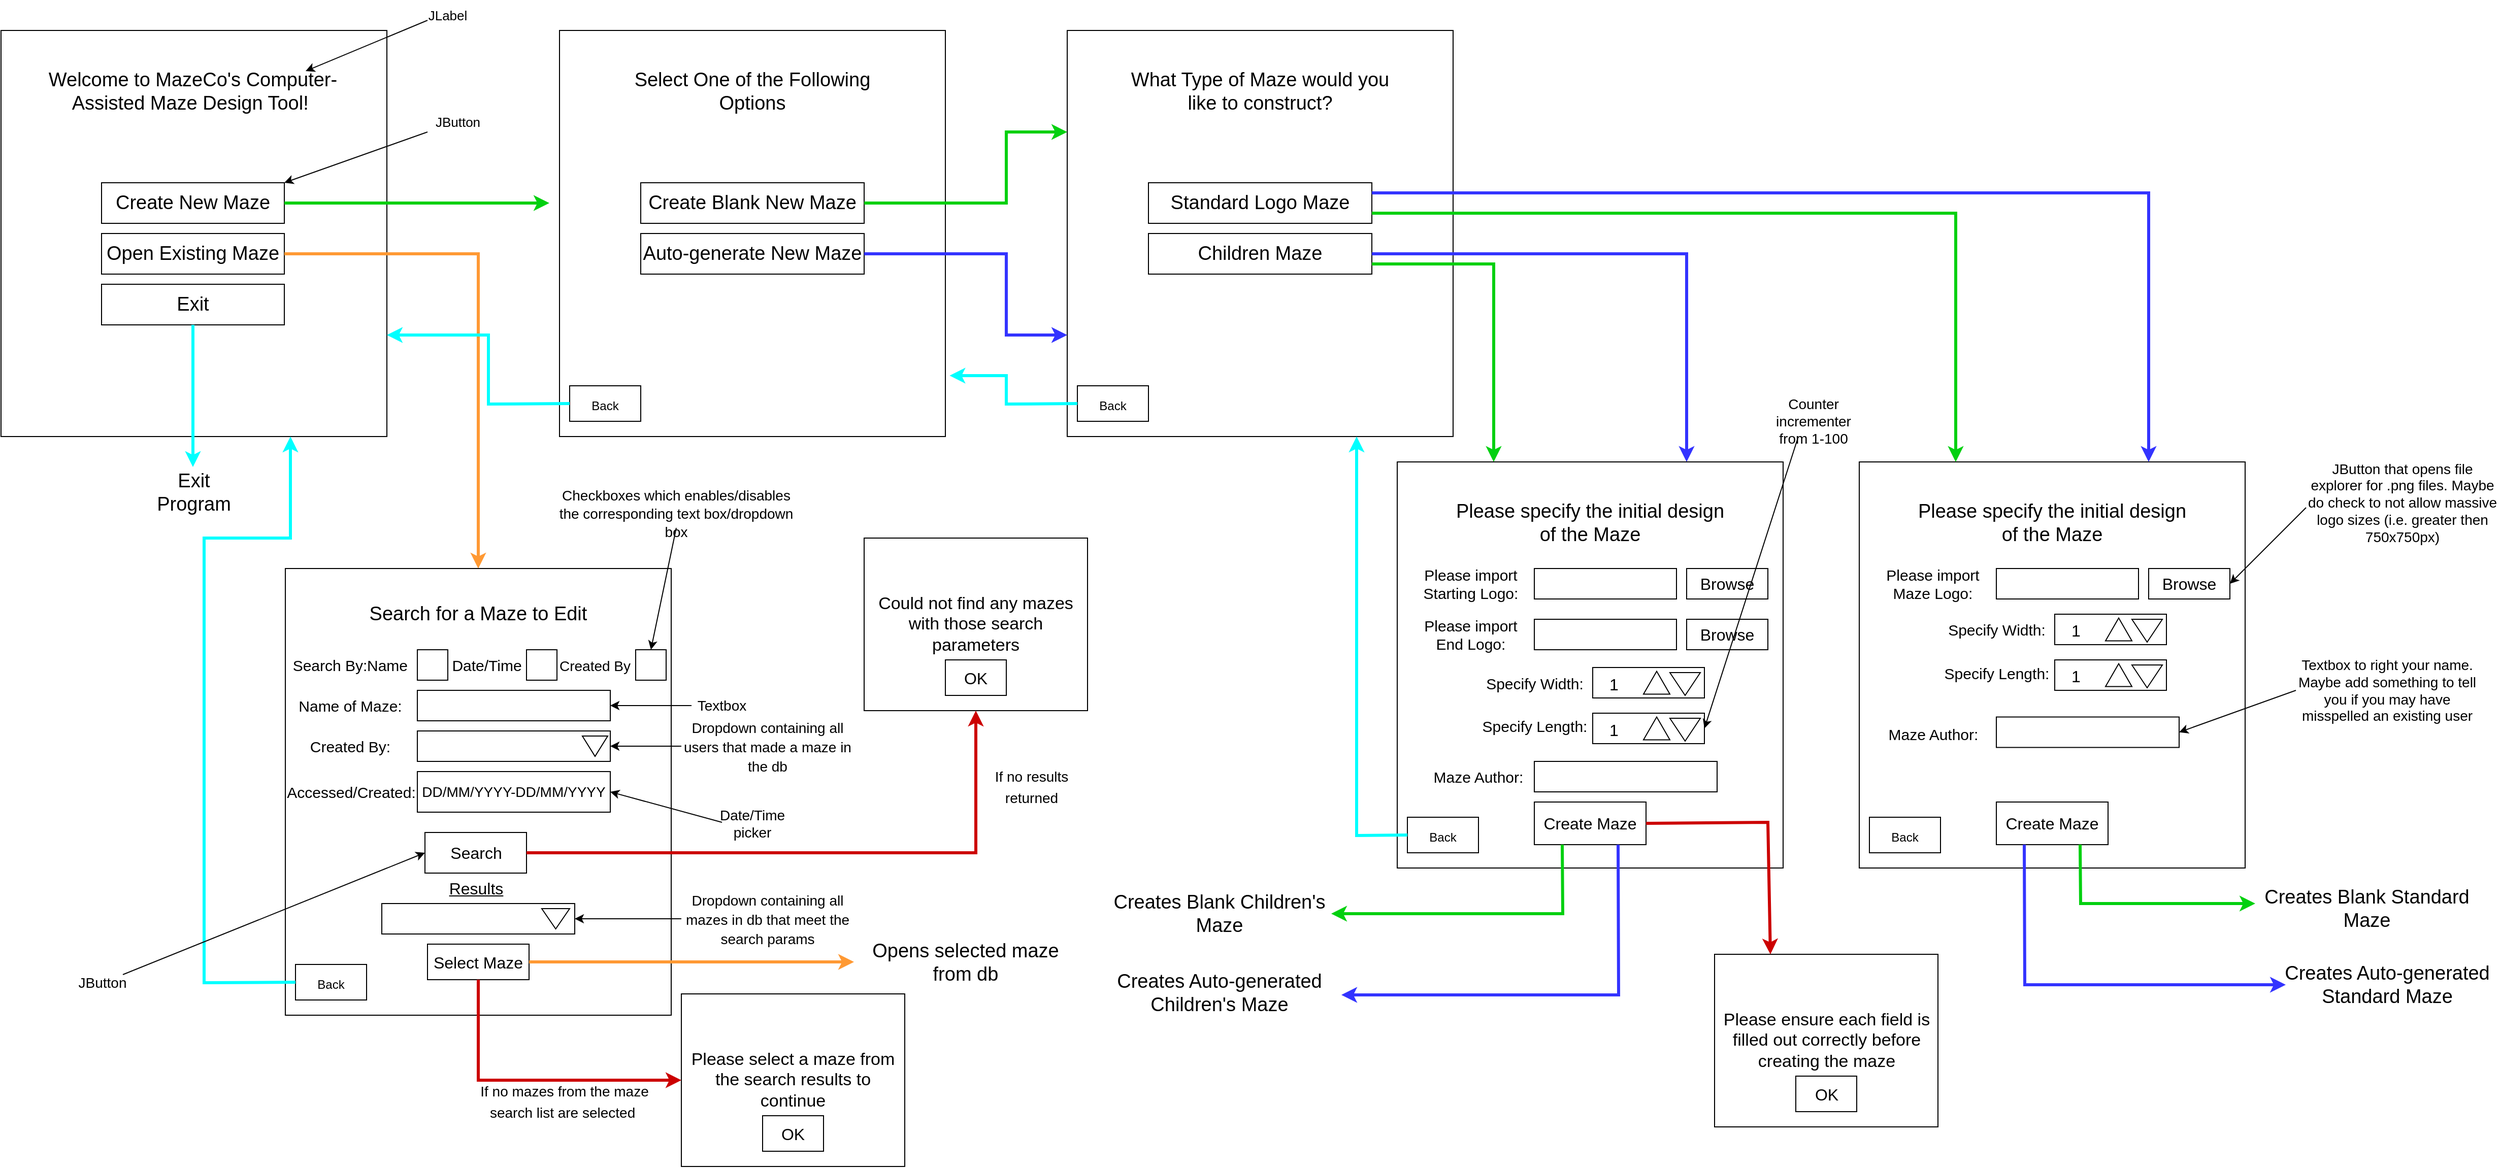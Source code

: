 <mxfile version="17.4.3" type="device"><diagram id="n0mQHR2B902_5wZsEo2F" name="Page-1"><mxGraphModel dx="2171" dy="1215" grid="1" gridSize="10" guides="1" tooltips="1" connect="1" arrows="1" fold="1" page="1" pageScale="1" pageWidth="827" pageHeight="1169" math="0" shadow="0"><root><mxCell id="0"/><mxCell id="1" parent="0"/><mxCell id="qZS3hxQgysK7eLCyORLK-1" value="" style="rounded=0;whiteSpace=wrap;html=1;" parent="1" vertex="1"><mxGeometry x="70" y="50" width="380" height="400" as="geometry"/></mxCell><mxCell id="qZS3hxQgysK7eLCyORLK-2" value="&lt;font style=&quot;font-size: 19px&quot;&gt;Welcome to MazeCo's Computer-Assisted Maze Design Tool!&amp;nbsp;&lt;/font&gt;" style="text;html=1;strokeColor=none;fillColor=none;align=center;verticalAlign=middle;whiteSpace=wrap;rounded=0;" parent="1" vertex="1"><mxGeometry x="104" y="70" width="310" height="80" as="geometry"/></mxCell><mxCell id="qZS3hxQgysK7eLCyORLK-3" value="Create New Maze" style="rounded=0;whiteSpace=wrap;html=1;fontSize=19;" parent="1" vertex="1"><mxGeometry x="169" y="200" width="180" height="40" as="geometry"/></mxCell><mxCell id="qZS3hxQgysK7eLCyORLK-5" value="Open Existing Maze" style="rounded=0;whiteSpace=wrap;html=1;fontSize=19;" parent="1" vertex="1"><mxGeometry x="169" y="250" width="180" height="40" as="geometry"/></mxCell><mxCell id="qZS3hxQgysK7eLCyORLK-6" value="Exit" style="rounded=0;whiteSpace=wrap;html=1;fontSize=19;" parent="1" vertex="1"><mxGeometry x="169" y="300" width="180" height="40" as="geometry"/></mxCell><mxCell id="qZS3hxQgysK7eLCyORLK-7" value="" style="rounded=0;whiteSpace=wrap;html=1;" parent="1" vertex="1"><mxGeometry x="620" y="50" width="380" height="400" as="geometry"/></mxCell><mxCell id="qZS3hxQgysK7eLCyORLK-8" value="" style="endArrow=classic;html=1;rounded=0;fontSize=14;exitX=1;exitY=0.5;exitDx=0;exitDy=0;strokeWidth=3;strokeColor=#02D010;" parent="1" source="qZS3hxQgysK7eLCyORLK-3" edge="1"><mxGeometry width="50" height="50" relative="1" as="geometry"><mxPoint x="530" y="260" as="sourcePoint"/><mxPoint x="610" y="220" as="targetPoint"/></mxGeometry></mxCell><mxCell id="qZS3hxQgysK7eLCyORLK-9" value="&lt;font style=&quot;font-size: 19px&quot;&gt;Select One of the Following Options&lt;/font&gt;" style="text;html=1;strokeColor=none;fillColor=none;align=center;verticalAlign=middle;whiteSpace=wrap;rounded=0;fontSize=14;" parent="1" vertex="1"><mxGeometry x="675" y="95" width="270" height="30" as="geometry"/></mxCell><mxCell id="qZS3hxQgysK7eLCyORLK-10" value="Auto-generate New Maze" style="rounded=0;whiteSpace=wrap;html=1;fontSize=19;" parent="1" vertex="1"><mxGeometry x="700" y="250" width="220" height="40" as="geometry"/></mxCell><mxCell id="qZS3hxQgysK7eLCyORLK-12" value="Create Blank New Maze" style="rounded=0;whiteSpace=wrap;html=1;fontSize=19;" parent="1" vertex="1"><mxGeometry x="700" y="200" width="220" height="40" as="geometry"/></mxCell><mxCell id="qZS3hxQgysK7eLCyORLK-13" value="" style="endArrow=classic;html=1;rounded=0;fontSize=19;strokeColor=#00FFFF;strokeWidth=3;exitX=0.5;exitY=1;exitDx=0;exitDy=0;" parent="1" source="qZS3hxQgysK7eLCyORLK-6" edge="1"><mxGeometry width="50" height="50" relative="1" as="geometry"><mxPoint x="330" y="520" as="sourcePoint"/><mxPoint x="259" y="480" as="targetPoint"/></mxGeometry></mxCell><mxCell id="qZS3hxQgysK7eLCyORLK-14" value="Exit Program" style="text;html=1;strokeColor=none;fillColor=none;align=center;verticalAlign=middle;whiteSpace=wrap;rounded=0;fontSize=19;" parent="1" vertex="1"><mxGeometry x="230" y="490" width="60" height="30" as="geometry"/></mxCell><mxCell id="qZS3hxQgysK7eLCyORLK-15" value="&lt;font style=&quot;font-size: 12px&quot;&gt;Back&lt;/font&gt;" style="rounded=0;whiteSpace=wrap;html=1;fontSize=19;" parent="1" vertex="1"><mxGeometry x="630" y="400" width="70" height="35" as="geometry"/></mxCell><mxCell id="qZS3hxQgysK7eLCyORLK-16" value="" style="rounded=0;whiteSpace=wrap;html=1;" parent="1" vertex="1"><mxGeometry x="1120" y="50" width="380" height="400" as="geometry"/></mxCell><mxCell id="qZS3hxQgysK7eLCyORLK-17" value="&lt;font style=&quot;font-size: 12px&quot;&gt;Back&lt;/font&gt;" style="rounded=0;whiteSpace=wrap;html=1;fontSize=19;" parent="1" vertex="1"><mxGeometry x="1130" y="400" width="70" height="35" as="geometry"/></mxCell><mxCell id="qZS3hxQgysK7eLCyORLK-18" value="&lt;font style=&quot;font-size: 19px&quot;&gt;What Type of Maze would you like to construct?&lt;/font&gt;" style="text;html=1;strokeColor=none;fillColor=none;align=center;verticalAlign=middle;whiteSpace=wrap;rounded=0;fontSize=14;" parent="1" vertex="1"><mxGeometry x="1175" y="95" width="270" height="30" as="geometry"/></mxCell><mxCell id="qZS3hxQgysK7eLCyORLK-19" value="Standard Logo Maze" style="rounded=0;whiteSpace=wrap;html=1;fontSize=19;" parent="1" vertex="1"><mxGeometry x="1200" y="200" width="220" height="40" as="geometry"/></mxCell><mxCell id="qZS3hxQgysK7eLCyORLK-20" value="Children Maze" style="rounded=0;whiteSpace=wrap;html=1;fontSize=19;" parent="1" vertex="1"><mxGeometry x="1200" y="250" width="220" height="40" as="geometry"/></mxCell><mxCell id="qZS3hxQgysK7eLCyORLK-21" value="" style="endArrow=classic;html=1;rounded=0;fontSize=12;strokeColor=#02D010;strokeWidth=3;exitX=1;exitY=0.5;exitDx=0;exitDy=0;entryX=0;entryY=0.25;entryDx=0;entryDy=0;" parent="1" source="qZS3hxQgysK7eLCyORLK-12" target="qZS3hxQgysK7eLCyORLK-16" edge="1"><mxGeometry width="50" height="50" relative="1" as="geometry"><mxPoint x="1000" y="220" as="sourcePoint"/><mxPoint x="1050" y="170" as="targetPoint"/><Array as="points"><mxPoint x="1060" y="220"/><mxPoint x="1060" y="150"/></Array></mxGeometry></mxCell><mxCell id="qZS3hxQgysK7eLCyORLK-22" value="" style="endArrow=classic;html=1;rounded=0;fontSize=12;strokeColor=#3333FF;strokeWidth=3;exitX=1;exitY=0.5;exitDx=0;exitDy=0;entryX=0;entryY=0.75;entryDx=0;entryDy=0;" parent="1" source="qZS3hxQgysK7eLCyORLK-10" target="qZS3hxQgysK7eLCyORLK-16" edge="1"><mxGeometry width="50" height="50" relative="1" as="geometry"><mxPoint x="890" y="550" as="sourcePoint"/><mxPoint x="1110" y="270" as="targetPoint"/><Array as="points"><mxPoint x="1060" y="270"/><mxPoint x="1060" y="350"/></Array></mxGeometry></mxCell><mxCell id="qZS3hxQgysK7eLCyORLK-23" value="" style="endArrow=classic;html=1;rounded=0;fontSize=12;strokeColor=#FF9933;strokeWidth=3;exitX=1;exitY=0.5;exitDx=0;exitDy=0;entryX=0.5;entryY=0;entryDx=0;entryDy=0;" parent="1" source="qZS3hxQgysK7eLCyORLK-5" target="qZS3hxQgysK7eLCyORLK-28" edge="1"><mxGeometry width="50" height="50" relative="1" as="geometry"><mxPoint x="720" y="620" as="sourcePoint"/><mxPoint x="540" y="580" as="targetPoint"/><Array as="points"><mxPoint x="540" y="270"/></Array></mxGeometry></mxCell><mxCell id="qZS3hxQgysK7eLCyORLK-28" value="" style="rounded=0;whiteSpace=wrap;html=1;" parent="1" vertex="1"><mxGeometry x="350" y="580" width="380" height="440" as="geometry"/></mxCell><mxCell id="qZS3hxQgysK7eLCyORLK-29" value="&lt;font style=&quot;font-size: 12px&quot;&gt;Back&lt;/font&gt;" style="rounded=0;whiteSpace=wrap;html=1;fontSize=19;" parent="1" vertex="1"><mxGeometry x="360" y="970" width="70" height="35" as="geometry"/></mxCell><mxCell id="qZS3hxQgysK7eLCyORLK-32" value="&lt;font style=&quot;font-size: 19px&quot;&gt;Search for a Maze to Edit&lt;/font&gt;" style="text;html=1;strokeColor=none;fillColor=none;align=center;verticalAlign=middle;whiteSpace=wrap;rounded=0;fontSize=14;" parent="1" vertex="1"><mxGeometry x="405" y="610" width="270" height="30" as="geometry"/></mxCell><mxCell id="qZS3hxQgysK7eLCyORLK-33" value="" style="endArrow=classic;html=1;rounded=0;fontSize=13;strokeColor=#000000;strokeWidth=1;entryX=0.858;entryY=0.25;entryDx=0;entryDy=0;entryPerimeter=0;" parent="1" target="qZS3hxQgysK7eLCyORLK-2" edge="1"><mxGeometry width="50" height="50" relative="1" as="geometry"><mxPoint x="490" y="40" as="sourcePoint"/><mxPoint x="900" y="500" as="targetPoint"/></mxGeometry></mxCell><mxCell id="qZS3hxQgysK7eLCyORLK-34" value="JLabel" style="text;html=1;strokeColor=none;fillColor=none;align=center;verticalAlign=middle;whiteSpace=wrap;rounded=0;fontSize=13;" parent="1" vertex="1"><mxGeometry x="480" y="20" width="60" height="30" as="geometry"/></mxCell><mxCell id="qZS3hxQgysK7eLCyORLK-36" value="" style="endArrow=classic;html=1;rounded=0;fontSize=13;strokeColor=#000000;strokeWidth=1;entryX=1;entryY=0;entryDx=0;entryDy=0;" parent="1" target="qZS3hxQgysK7eLCyORLK-3" edge="1"><mxGeometry width="50" height="50" relative="1" as="geometry"><mxPoint x="490" y="150" as="sourcePoint"/><mxPoint x="550" y="120" as="targetPoint"/></mxGeometry></mxCell><mxCell id="qZS3hxQgysK7eLCyORLK-37" value="JButton" style="text;html=1;strokeColor=none;fillColor=none;align=center;verticalAlign=middle;whiteSpace=wrap;rounded=0;fontSize=13;" parent="1" vertex="1"><mxGeometry x="490" y="125" width="60" height="30" as="geometry"/></mxCell><mxCell id="qZS3hxQgysK7eLCyORLK-40" value="" style="endArrow=classic;html=1;rounded=0;fontSize=13;strokeColor=#00FFFF;strokeWidth=3;entryX=1;entryY=0.75;entryDx=0;entryDy=0;exitX=0;exitY=0.5;exitDx=0;exitDy=0;" parent="1" source="qZS3hxQgysK7eLCyORLK-15" target="qZS3hxQgysK7eLCyORLK-1" edge="1"><mxGeometry width="50" height="50" relative="1" as="geometry"><mxPoint x="1090" y="660" as="sourcePoint"/><mxPoint x="1140" y="610" as="targetPoint"/><Array as="points"><mxPoint x="550" y="418"/><mxPoint x="550" y="350"/></Array></mxGeometry></mxCell><mxCell id="qZS3hxQgysK7eLCyORLK-42" value="" style="endArrow=classic;html=1;rounded=0;fontSize=13;strokeColor=#00FFFF;strokeWidth=3;entryX=1.011;entryY=0.85;entryDx=0;entryDy=0;exitX=0;exitY=0.5;exitDx=0;exitDy=0;entryPerimeter=0;" parent="1" source="qZS3hxQgysK7eLCyORLK-17" target="qZS3hxQgysK7eLCyORLK-7" edge="1"><mxGeometry width="50" height="50" relative="1" as="geometry"><mxPoint x="940" y="620" as="sourcePoint"/><mxPoint x="990" y="570" as="targetPoint"/><Array as="points"><mxPoint x="1060" y="418"/><mxPoint x="1060" y="390"/></Array></mxGeometry></mxCell><mxCell id="qZS3hxQgysK7eLCyORLK-43" value="&lt;font style=&quot;font-size: 15px&quot;&gt;Name of Maze:&lt;/font&gt;" style="text;html=1;strokeColor=none;fillColor=none;align=center;verticalAlign=middle;whiteSpace=wrap;rounded=0;fontSize=13;" parent="1" vertex="1"><mxGeometry x="359" y="700" width="110" height="30" as="geometry"/></mxCell><mxCell id="qZS3hxQgysK7eLCyORLK-44" value="" style="rounded=0;whiteSpace=wrap;html=1;fontSize=15;" parent="1" vertex="1"><mxGeometry x="480" y="700" width="190" height="30" as="geometry"/></mxCell><mxCell id="qZS3hxQgysK7eLCyORLK-45" value="" style="endArrow=classic;html=1;rounded=0;fontSize=15;strokeColor=#000000;strokeWidth=1;entryX=0.5;entryY=0;entryDx=0;entryDy=0;exitX=0.5;exitY=1;exitDx=0;exitDy=0;" parent="1" source="qZS3hxQgysK7eLCyORLK-51" target="qZS3hxQgysK7eLCyORLK-50" edge="1"><mxGeometry width="50" height="50" relative="1" as="geometry"><mxPoint x="730" y="540" as="sourcePoint"/><mxPoint x="940" y="630" as="targetPoint"/></mxGeometry></mxCell><mxCell id="qZS3hxQgysK7eLCyORLK-46" value="Search By:" style="text;html=1;strokeColor=none;fillColor=none;align=center;verticalAlign=middle;whiteSpace=wrap;rounded=0;fontSize=15;" parent="1" vertex="1"><mxGeometry x="349" y="660" width="90" height="30" as="geometry"/></mxCell><mxCell id="qZS3hxQgysK7eLCyORLK-47" value="" style="rounded=0;whiteSpace=wrap;html=1;fontSize=15;" parent="1" vertex="1"><mxGeometry x="480" y="660" width="30" height="30" as="geometry"/></mxCell><mxCell id="qZS3hxQgysK7eLCyORLK-48" value="Name" style="text;html=1;align=center;verticalAlign=middle;resizable=0;points=[];autosize=1;strokeColor=none;fillColor=none;fontSize=15;" parent="1" vertex="1"><mxGeometry x="420" y="665" width="60" height="20" as="geometry"/></mxCell><mxCell id="qZS3hxQgysK7eLCyORLK-49" value="&lt;font style=&quot;font-size: 14px&quot;&gt;Created By&lt;/font&gt;" style="text;html=1;strokeColor=none;fillColor=none;align=center;verticalAlign=middle;whiteSpace=wrap;rounded=0;fontSize=15;" parent="1" vertex="1"><mxGeometry x="615" y="660" width="80" height="30" as="geometry"/></mxCell><mxCell id="qZS3hxQgysK7eLCyORLK-50" value="" style="rounded=0;whiteSpace=wrap;html=1;fontSize=15;" parent="1" vertex="1"><mxGeometry x="695" y="660" width="30" height="30" as="geometry"/></mxCell><mxCell id="qZS3hxQgysK7eLCyORLK-51" value="&lt;font style=&quot;font-size: 14px&quot;&gt;Checkboxes which enables/disables the corresponding text box/dropdown box&lt;/font&gt;" style="text;html=1;strokeColor=none;fillColor=none;align=center;verticalAlign=middle;whiteSpace=wrap;rounded=0;fontSize=15;" parent="1" vertex="1"><mxGeometry x="610" y="510" width="250" height="30" as="geometry"/></mxCell><mxCell id="qZS3hxQgysK7eLCyORLK-53" value="&lt;font style=&quot;font-size: 15px&quot;&gt;Created By:&lt;/font&gt;" style="text;html=1;strokeColor=none;fillColor=none;align=center;verticalAlign=middle;whiteSpace=wrap;rounded=0;fontSize=13;" parent="1" vertex="1"><mxGeometry x="359" y="740" width="110" height="30" as="geometry"/></mxCell><mxCell id="qZS3hxQgysK7eLCyORLK-54" value="" style="rounded=0;whiteSpace=wrap;html=1;fontSize=15;" parent="1" vertex="1"><mxGeometry x="480" y="740" width="190" height="30" as="geometry"/></mxCell><mxCell id="qZS3hxQgysK7eLCyORLK-57" value="" style="endArrow=classic;html=1;rounded=0;fontSize=14;strokeColor=#000000;strokeWidth=1;entryX=1;entryY=0.5;entryDx=0;entryDy=0;exitX=0;exitY=0.5;exitDx=0;exitDy=0;" parent="1" source="qZS3hxQgysK7eLCyORLK-59" target="qZS3hxQgysK7eLCyORLK-44" edge="1"><mxGeometry width="50" height="50" relative="1" as="geometry"><mxPoint x="870" y="730" as="sourcePoint"/><mxPoint x="800" y="740" as="targetPoint"/></mxGeometry></mxCell><mxCell id="qZS3hxQgysK7eLCyORLK-59" value="Textbox" style="text;html=1;strokeColor=none;fillColor=none;align=center;verticalAlign=middle;whiteSpace=wrap;rounded=0;fontSize=14;" parent="1" vertex="1"><mxGeometry x="750" y="700" width="60" height="30" as="geometry"/></mxCell><mxCell id="qZS3hxQgysK7eLCyORLK-61" value="&lt;font style=&quot;font-size: 16px&quot;&gt;Search&lt;/font&gt;" style="rounded=0;whiteSpace=wrap;html=1;fontSize=14;" parent="1" vertex="1"><mxGeometry x="487.5" y="840" width="100" height="40" as="geometry"/></mxCell><mxCell id="qZS3hxQgysK7eLCyORLK-62" value="" style="endArrow=classic;html=1;rounded=0;fontSize=13;strokeColor=#00FFFF;strokeWidth=3;entryX=0.75;entryY=1;entryDx=0;entryDy=0;exitX=0;exitY=0.5;exitDx=0;exitDy=0;" parent="1" source="qZS3hxQgysK7eLCyORLK-29" target="qZS3hxQgysK7eLCyORLK-1" edge="1"><mxGeometry width="50" height="50" relative="1" as="geometry"><mxPoint x="640" y="427.5" as="sourcePoint"/><mxPoint x="460" y="360" as="targetPoint"/><Array as="points"><mxPoint x="270" y="988"/><mxPoint x="270" y="550"/><mxPoint x="355" y="550"/></Array></mxGeometry></mxCell><mxCell id="qZS3hxQgysK7eLCyORLK-63" value="&lt;font style=&quot;font-size: 14px&quot;&gt;Dropdown containing all users that made a maze in the db&lt;/font&gt;" style="text;html=1;strokeColor=none;fillColor=none;align=center;verticalAlign=middle;whiteSpace=wrap;rounded=0;fontSize=16;" parent="1" vertex="1"><mxGeometry x="740" y="740" width="170" height="30" as="geometry"/></mxCell><mxCell id="qZS3hxQgysK7eLCyORLK-64" value="" style="endArrow=classic;html=1;rounded=0;fontSize=14;strokeColor=#000000;strokeWidth=1;entryX=1;entryY=0.5;entryDx=0;entryDy=0;exitX=0;exitY=0.5;exitDx=0;exitDy=0;" parent="1" source="qZS3hxQgysK7eLCyORLK-63" target="qZS3hxQgysK7eLCyORLK-54" edge="1"><mxGeometry width="50" height="50" relative="1" as="geometry"><mxPoint x="1050" y="780" as="sourcePoint"/><mxPoint x="1100" y="730" as="targetPoint"/></mxGeometry></mxCell><mxCell id="qZS3hxQgysK7eLCyORLK-65" value="&lt;font style=&quot;font-size: 16px&quot;&gt;&lt;u&gt;Results&lt;/u&gt;&lt;/font&gt;" style="text;html=1;strokeColor=none;fillColor=none;align=center;verticalAlign=middle;whiteSpace=wrap;rounded=0;fontSize=14;" parent="1" vertex="1"><mxGeometry x="507.5" y="880" width="60" height="30" as="geometry"/></mxCell><mxCell id="qZS3hxQgysK7eLCyORLK-67" value="" style="html=1;shadow=0;dashed=0;align=center;verticalAlign=middle;shape=mxgraph.arrows2.arrow;dy=0.6;dx=40;direction=south;notch=0;fontSize=16;" parent="1" vertex="1"><mxGeometry x="642.5" y="745" width="25" height="20" as="geometry"/></mxCell><mxCell id="qZS3hxQgysK7eLCyORLK-68" value="" style="rounded=0;whiteSpace=wrap;html=1;fontSize=15;" parent="1" vertex="1"><mxGeometry x="445" y="910" width="190" height="30" as="geometry"/></mxCell><mxCell id="qZS3hxQgysK7eLCyORLK-69" value="" style="html=1;shadow=0;dashed=0;align=center;verticalAlign=middle;shape=mxgraph.arrows2.arrow;dy=0.6;dx=40;direction=south;notch=0;fontSize=16;" parent="1" vertex="1"><mxGeometry x="602.5" y="915" width="27.5" height="20" as="geometry"/></mxCell><mxCell id="qZS3hxQgysK7eLCyORLK-70" value="&lt;font style=&quot;font-size: 14px&quot;&gt;Dropdown containing all mazes in db that meet the search params&lt;/font&gt;" style="text;html=1;strokeColor=none;fillColor=none;align=center;verticalAlign=middle;whiteSpace=wrap;rounded=0;fontSize=16;" parent="1" vertex="1"><mxGeometry x="740" y="910" width="170" height="30" as="geometry"/></mxCell><mxCell id="qZS3hxQgysK7eLCyORLK-71" value="" style="endArrow=classic;html=1;rounded=0;fontSize=16;strokeColor=#000000;strokeWidth=1;entryX=1;entryY=0.5;entryDx=0;entryDy=0;exitX=0;exitY=0.5;exitDx=0;exitDy=0;" parent="1" source="qZS3hxQgysK7eLCyORLK-70" target="qZS3hxQgysK7eLCyORLK-68" edge="1"><mxGeometry width="50" height="50" relative="1" as="geometry"><mxPoint x="960" y="920" as="sourcePoint"/><mxPoint x="1010" y="870" as="targetPoint"/></mxGeometry></mxCell><mxCell id="qZS3hxQgysK7eLCyORLK-72" value="Select Maze" style="rounded=0;whiteSpace=wrap;html=1;fontSize=16;" parent="1" vertex="1"><mxGeometry x="490" y="950" width="100" height="35" as="geometry"/></mxCell><mxCell id="qZS3hxQgysK7eLCyORLK-73" value="" style="endArrow=classic;html=1;rounded=0;fontSize=16;strokeColor=#FF9933;strokeWidth=3;exitX=1;exitY=0.5;exitDx=0;exitDy=0;entryX=0;entryY=0.5;entryDx=0;entryDy=0;" parent="1" source="qZS3hxQgysK7eLCyORLK-72" target="qZS3hxQgysK7eLCyORLK-74" edge="1"><mxGeometry width="50" height="50" relative="1" as="geometry"><mxPoint x="777" y="982.5" as="sourcePoint"/><mxPoint x="970" y="928" as="targetPoint"/></mxGeometry></mxCell><mxCell id="qZS3hxQgysK7eLCyORLK-74" value="Opens selected maze from db" style="text;html=1;strokeColor=none;fillColor=none;align=center;verticalAlign=middle;whiteSpace=wrap;rounded=0;fontSize=19;" parent="1" vertex="1"><mxGeometry x="910" y="952.5" width="220" height="30" as="geometry"/></mxCell><mxCell id="qZS3hxQgysK7eLCyORLK-78" value="" style="endArrow=classic;html=1;rounded=0;fontSize=16;strokeColor=#3333FF;strokeWidth=3;exitX=1;exitY=0.5;exitDx=0;exitDy=0;entryX=0.75;entryY=0;entryDx=0;entryDy=0;" parent="1" source="qZS3hxQgysK7eLCyORLK-20" target="qZS3hxQgysK7eLCyORLK-85" edge="1"><mxGeometry width="50" height="50" relative="1" as="geometry"><mxPoint x="1440" y="600" as="sourcePoint"/><mxPoint x="1600" y="410" as="targetPoint"/><Array as="points"><mxPoint x="1540" y="270"/><mxPoint x="1730" y="270"/></Array></mxGeometry></mxCell><mxCell id="qZS3hxQgysK7eLCyORLK-82" value="" style="endArrow=classic;html=1;rounded=0;fontSize=16;strokeColor=#02D010;strokeWidth=3;exitX=1;exitY=0.75;exitDx=0;exitDy=0;entryX=0.25;entryY=0;entryDx=0;entryDy=0;" parent="1" source="qZS3hxQgysK7eLCyORLK-20" target="qZS3hxQgysK7eLCyORLK-85" edge="1"><mxGeometry width="50" height="50" relative="1" as="geometry"><mxPoint x="1780" y="220" as="sourcePoint"/><mxPoint x="1840" y="400" as="targetPoint"/><Array as="points"><mxPoint x="1540" y="280"/></Array></mxGeometry></mxCell><mxCell id="qZS3hxQgysK7eLCyORLK-85" value="" style="rounded=0;whiteSpace=wrap;html=1;" parent="1" vertex="1"><mxGeometry x="1445" y="475" width="380" height="400" as="geometry"/></mxCell><mxCell id="qZS3hxQgysK7eLCyORLK-86" value="&lt;font style=&quot;font-size: 12px&quot;&gt;Back&lt;/font&gt;" style="rounded=0;whiteSpace=wrap;html=1;fontSize=19;" parent="1" vertex="1"><mxGeometry x="1455" y="825" width="70" height="35" as="geometry"/></mxCell><mxCell id="qZS3hxQgysK7eLCyORLK-87" value="&lt;font style=&quot;font-size: 19px&quot;&gt;Please specify the initial design of the Maze&lt;/font&gt;" style="text;html=1;strokeColor=none;fillColor=none;align=center;verticalAlign=middle;whiteSpace=wrap;rounded=0;fontSize=14;" parent="1" vertex="1"><mxGeometry x="1500" y="520" width="270" height="30" as="geometry"/></mxCell><mxCell id="qZS3hxQgysK7eLCyORLK-91" value="&lt;font style=&quot;font-size: 15px&quot;&gt;Please import Starting Logo:&lt;/font&gt;" style="text;html=1;strokeColor=none;fillColor=none;align=center;verticalAlign=middle;whiteSpace=wrap;rounded=0;fontSize=13;" parent="1" vertex="1"><mxGeometry x="1455" y="580" width="125" height="30" as="geometry"/></mxCell><mxCell id="qZS3hxQgysK7eLCyORLK-92" value="" style="rounded=0;whiteSpace=wrap;html=1;fontSize=16;" parent="1" vertex="1"><mxGeometry x="1580" y="580" width="140" height="30" as="geometry"/></mxCell><mxCell id="qZS3hxQgysK7eLCyORLK-93" value="Browse" style="rounded=0;whiteSpace=wrap;html=1;fontSize=16;" parent="1" vertex="1"><mxGeometry x="1730" y="580" width="80" height="30" as="geometry"/></mxCell><mxCell id="qZS3hxQgysK7eLCyORLK-94" value="&lt;font style=&quot;font-size: 15px&quot;&gt;Please import End Logo:&lt;/font&gt;" style="text;html=1;strokeColor=none;fillColor=none;align=center;verticalAlign=middle;whiteSpace=wrap;rounded=0;fontSize=13;" parent="1" vertex="1"><mxGeometry x="1460" y="630" width="115" height="30" as="geometry"/></mxCell><mxCell id="qZS3hxQgysK7eLCyORLK-95" value="" style="rounded=0;whiteSpace=wrap;html=1;fontSize=16;" parent="1" vertex="1"><mxGeometry x="1580" y="630" width="140" height="30" as="geometry"/></mxCell><mxCell id="qZS3hxQgysK7eLCyORLK-96" value="Browse" style="rounded=0;whiteSpace=wrap;html=1;fontSize=16;" parent="1" vertex="1"><mxGeometry x="1730" y="630" width="80" height="30" as="geometry"/></mxCell><mxCell id="qZS3hxQgysK7eLCyORLK-98" value="&lt;font style=&quot;font-size: 15px&quot;&gt;Specify Width:&lt;/font&gt;" style="text;html=1;strokeColor=none;fillColor=none;align=center;verticalAlign=middle;whiteSpace=wrap;rounded=0;fontSize=13;" parent="1" vertex="1"><mxGeometry x="1522.5" y="677.5" width="115" height="30" as="geometry"/></mxCell><mxCell id="qZS3hxQgysK7eLCyORLK-100" value="" style="rounded=0;whiteSpace=wrap;html=1;fontSize=16;" parent="1" vertex="1"><mxGeometry x="1637.5" y="677.5" width="110" height="30" as="geometry"/></mxCell><mxCell id="qZS3hxQgysK7eLCyORLK-101" value="" style="html=1;shadow=0;dashed=0;align=center;verticalAlign=middle;shape=mxgraph.arrows2.arrow;dy=0.6;dx=40;direction=north;notch=0;fontSize=16;" parent="1" vertex="1"><mxGeometry x="1687.5" y="681.25" width="26" height="22.5" as="geometry"/></mxCell><mxCell id="qZS3hxQgysK7eLCyORLK-102" value="" style="html=1;shadow=0;dashed=0;align=center;verticalAlign=middle;shape=mxgraph.arrows2.arrow;dy=0.6;dx=40;direction=north;notch=0;fontSize=16;rotation=-180;" parent="1" vertex="1"><mxGeometry x="1713.5" y="682.5" width="30" height="22.5" as="geometry"/></mxCell><mxCell id="qZS3hxQgysK7eLCyORLK-103" value="1" style="text;html=1;align=center;verticalAlign=middle;resizable=0;points=[];autosize=1;strokeColor=none;fillColor=none;fontSize=16;" parent="1" vertex="1"><mxGeometry x="1647.5" y="683.75" width="20" height="20" as="geometry"/></mxCell><mxCell id="qZS3hxQgysK7eLCyORLK-104" value="&lt;font style=&quot;font-size: 15px&quot;&gt;Specify Length:&lt;/font&gt;" style="text;html=1;strokeColor=none;fillColor=none;align=center;verticalAlign=middle;whiteSpace=wrap;rounded=0;fontSize=13;" parent="1" vertex="1"><mxGeometry x="1522.5" y="720" width="115" height="30" as="geometry"/></mxCell><mxCell id="qZS3hxQgysK7eLCyORLK-105" value="" style="rounded=0;whiteSpace=wrap;html=1;fontSize=16;" parent="1" vertex="1"><mxGeometry x="1637.5" y="722.5" width="110" height="30" as="geometry"/></mxCell><mxCell id="qZS3hxQgysK7eLCyORLK-106" value="" style="html=1;shadow=0;dashed=0;align=center;verticalAlign=middle;shape=mxgraph.arrows2.arrow;dy=0.6;dx=40;direction=north;notch=0;fontSize=16;" parent="1" vertex="1"><mxGeometry x="1687.5" y="726.25" width="26" height="22.5" as="geometry"/></mxCell><mxCell id="qZS3hxQgysK7eLCyORLK-107" value="" style="html=1;shadow=0;dashed=0;align=center;verticalAlign=middle;shape=mxgraph.arrows2.arrow;dy=0.6;dx=40;direction=north;notch=0;fontSize=16;rotation=-180;" parent="1" vertex="1"><mxGeometry x="1713.5" y="727.5" width="30" height="22.5" as="geometry"/></mxCell><mxCell id="qZS3hxQgysK7eLCyORLK-108" value="1" style="text;html=1;align=center;verticalAlign=middle;resizable=0;points=[];autosize=1;strokeColor=none;fillColor=none;fontSize=16;" parent="1" vertex="1"><mxGeometry x="1647.5" y="728.75" width="20" height="20" as="geometry"/></mxCell><mxCell id="qZS3hxQgysK7eLCyORLK-109" value="Create Maze" style="rounded=0;whiteSpace=wrap;html=1;fontSize=16;" parent="1" vertex="1"><mxGeometry x="1580" y="810" width="110" height="42" as="geometry"/></mxCell><mxCell id="qZS3hxQgysK7eLCyORLK-110" value="" style="endArrow=classic;html=1;rounded=0;fontSize=13;strokeColor=#00FFFF;strokeWidth=3;entryX=0.75;entryY=1;entryDx=0;entryDy=0;exitX=0;exitY=0.5;exitDx=0;exitDy=0;" parent="1" source="qZS3hxQgysK7eLCyORLK-86" target="qZS3hxQgysK7eLCyORLK-16" edge="1"><mxGeometry width="50" height="50" relative="1" as="geometry"><mxPoint x="1140" y="427.5" as="sourcePoint"/><mxPoint x="1014.18" y="400" as="targetPoint"/><Array as="points"><mxPoint x="1405" y="843"/></Array></mxGeometry></mxCell><mxCell id="qZS3hxQgysK7eLCyORLK-111" value="" style="rounded=0;whiteSpace=wrap;html=1;" parent="1" vertex="1"><mxGeometry x="1900" y="475" width="380" height="400" as="geometry"/></mxCell><mxCell id="qZS3hxQgysK7eLCyORLK-112" value="&lt;font style=&quot;font-size: 12px&quot;&gt;Back&lt;/font&gt;" style="rounded=0;whiteSpace=wrap;html=1;fontSize=19;" parent="1" vertex="1"><mxGeometry x="1910" y="825" width="70" height="35" as="geometry"/></mxCell><mxCell id="qZS3hxQgysK7eLCyORLK-113" value="&lt;font style=&quot;font-size: 19px&quot;&gt;Please specify the initial design of the Maze&lt;/font&gt;" style="text;html=1;strokeColor=none;fillColor=none;align=center;verticalAlign=middle;whiteSpace=wrap;rounded=0;fontSize=14;" parent="1" vertex="1"><mxGeometry x="1955" y="520" width="270" height="30" as="geometry"/></mxCell><mxCell id="qZS3hxQgysK7eLCyORLK-114" value="&lt;font style=&quot;font-size: 15px&quot;&gt;Please import Maze Logo:&lt;/font&gt;" style="text;html=1;strokeColor=none;fillColor=none;align=center;verticalAlign=middle;whiteSpace=wrap;rounded=0;fontSize=13;" parent="1" vertex="1"><mxGeometry x="1910" y="580" width="125" height="30" as="geometry"/></mxCell><mxCell id="qZS3hxQgysK7eLCyORLK-115" value="" style="rounded=0;whiteSpace=wrap;html=1;fontSize=16;" parent="1" vertex="1"><mxGeometry x="2035" y="580" width="140" height="30" as="geometry"/></mxCell><mxCell id="qZS3hxQgysK7eLCyORLK-116" value="Browse" style="rounded=0;whiteSpace=wrap;html=1;fontSize=16;" parent="1" vertex="1"><mxGeometry x="2185" y="580" width="80" height="30" as="geometry"/></mxCell><mxCell id="qZS3hxQgysK7eLCyORLK-120" value="&lt;font style=&quot;font-size: 15px&quot;&gt;Specify Width:&lt;/font&gt;" style="text;html=1;strokeColor=none;fillColor=none;align=center;verticalAlign=middle;whiteSpace=wrap;rounded=0;fontSize=13;" parent="1" vertex="1"><mxGeometry x="1977.5" y="625" width="115" height="30" as="geometry"/></mxCell><mxCell id="qZS3hxQgysK7eLCyORLK-121" value="" style="rounded=0;whiteSpace=wrap;html=1;fontSize=16;" parent="1" vertex="1"><mxGeometry x="2092.5" y="625" width="110" height="30" as="geometry"/></mxCell><mxCell id="qZS3hxQgysK7eLCyORLK-122" value="" style="html=1;shadow=0;dashed=0;align=center;verticalAlign=middle;shape=mxgraph.arrows2.arrow;dy=0.6;dx=40;direction=north;notch=0;fontSize=16;" parent="1" vertex="1"><mxGeometry x="2142.5" y="628.75" width="26" height="22.5" as="geometry"/></mxCell><mxCell id="qZS3hxQgysK7eLCyORLK-123" value="" style="html=1;shadow=0;dashed=0;align=center;verticalAlign=middle;shape=mxgraph.arrows2.arrow;dy=0.6;dx=40;direction=north;notch=0;fontSize=16;rotation=-180;" parent="1" vertex="1"><mxGeometry x="2168.5" y="630" width="30" height="22.5" as="geometry"/></mxCell><mxCell id="qZS3hxQgysK7eLCyORLK-124" value="1" style="text;html=1;align=center;verticalAlign=middle;resizable=0;points=[];autosize=1;strokeColor=none;fillColor=none;fontSize=16;" parent="1" vertex="1"><mxGeometry x="2102.5" y="631.25" width="20" height="20" as="geometry"/></mxCell><mxCell id="qZS3hxQgysK7eLCyORLK-125" value="&lt;font style=&quot;font-size: 15px&quot;&gt;Specify Length:&lt;/font&gt;" style="text;html=1;strokeColor=none;fillColor=none;align=center;verticalAlign=middle;whiteSpace=wrap;rounded=0;fontSize=13;" parent="1" vertex="1"><mxGeometry x="1977.5" y="667.5" width="115" height="30" as="geometry"/></mxCell><mxCell id="qZS3hxQgysK7eLCyORLK-126" value="" style="rounded=0;whiteSpace=wrap;html=1;fontSize=16;" parent="1" vertex="1"><mxGeometry x="2092.5" y="670" width="110" height="30" as="geometry"/></mxCell><mxCell id="qZS3hxQgysK7eLCyORLK-127" value="" style="html=1;shadow=0;dashed=0;align=center;verticalAlign=middle;shape=mxgraph.arrows2.arrow;dy=0.6;dx=40;direction=north;notch=0;fontSize=16;" parent="1" vertex="1"><mxGeometry x="2142.5" y="673.75" width="26" height="22.5" as="geometry"/></mxCell><mxCell id="qZS3hxQgysK7eLCyORLK-128" value="" style="html=1;shadow=0;dashed=0;align=center;verticalAlign=middle;shape=mxgraph.arrows2.arrow;dy=0.6;dx=40;direction=north;notch=0;fontSize=16;rotation=-180;" parent="1" vertex="1"><mxGeometry x="2168.5" y="675" width="30" height="22.5" as="geometry"/></mxCell><mxCell id="qZS3hxQgysK7eLCyORLK-129" value="1" style="text;html=1;align=center;verticalAlign=middle;resizable=0;points=[];autosize=1;strokeColor=none;fillColor=none;fontSize=16;" parent="1" vertex="1"><mxGeometry x="2102.5" y="676.25" width="20" height="20" as="geometry"/></mxCell><mxCell id="qZS3hxQgysK7eLCyORLK-130" value="Create Maze" style="rounded=0;whiteSpace=wrap;html=1;fontSize=16;" parent="1" vertex="1"><mxGeometry x="2035" y="810" width="110" height="42" as="geometry"/></mxCell><mxCell id="qZS3hxQgysK7eLCyORLK-131" value="" style="endArrow=classic;html=1;rounded=0;fontSize=16;strokeColor=#02D010;strokeWidth=3;exitX=1;exitY=0.75;exitDx=0;exitDy=0;entryX=0.25;entryY=0;entryDx=0;entryDy=0;" parent="1" source="qZS3hxQgysK7eLCyORLK-19" target="qZS3hxQgysK7eLCyORLK-111" edge="1"><mxGeometry width="50" height="50" relative="1" as="geometry"><mxPoint x="1522.5" y="200" as="sourcePoint"/><mxPoint x="1832.5" y="395" as="targetPoint"/><Array as="points"><mxPoint x="1995" y="230"/></Array></mxGeometry></mxCell><mxCell id="qZS3hxQgysK7eLCyORLK-132" value="" style="endArrow=classic;html=1;rounded=0;fontSize=16;strokeColor=#3333FF;strokeWidth=3;exitX=1;exitY=0.25;exitDx=0;exitDy=0;entryX=0.75;entryY=0;entryDx=0;entryDy=0;" parent="1" source="qZS3hxQgysK7eLCyORLK-19" target="qZS3hxQgysK7eLCyORLK-111" edge="1"><mxGeometry width="50" height="50" relative="1" as="geometry"><mxPoint x="1545.5" y="210" as="sourcePoint"/><mxPoint x="1855.5" y="415" as="targetPoint"/><Array as="points"><mxPoint x="1665.5" y="210"/><mxPoint x="2185" y="210"/></Array></mxGeometry></mxCell><mxCell id="qZS3hxQgysK7eLCyORLK-137" value="&lt;font style=&quot;font-size: 15px&quot;&gt;Maze Author:&lt;/font&gt;" style="text;html=1;strokeColor=none;fillColor=none;align=center;verticalAlign=middle;whiteSpace=wrap;rounded=0;fontSize=13;" parent="1" vertex="1"><mxGeometry x="1470" y="770" width="110" height="30" as="geometry"/></mxCell><mxCell id="qZS3hxQgysK7eLCyORLK-138" value="" style="rounded=0;whiteSpace=wrap;html=1;fontSize=15;" parent="1" vertex="1"><mxGeometry x="587.5" y="660" width="30" height="30" as="geometry"/></mxCell><mxCell id="qZS3hxQgysK7eLCyORLK-139" value="Date/Time" style="text;html=1;align=center;verticalAlign=middle;resizable=0;points=[];autosize=1;strokeColor=none;fillColor=none;fontSize=15;" parent="1" vertex="1"><mxGeometry x="507.5" y="665" width="80" height="20" as="geometry"/></mxCell><mxCell id="qZS3hxQgysK7eLCyORLK-140" value="&lt;span style=&quot;font-size: 15px&quot;&gt;Accessed/Created:&lt;/span&gt;" style="text;html=1;strokeColor=none;fillColor=none;align=center;verticalAlign=middle;whiteSpace=wrap;rounded=0;fontSize=13;" parent="1" vertex="1"><mxGeometry x="360" y="785" width="110" height="30" as="geometry"/></mxCell><mxCell id="qZS3hxQgysK7eLCyORLK-141" value="DD/MM/YYYY-DD/MM/YYYY" style="rounded=0;whiteSpace=wrap;html=1;fontSize=14;" parent="1" vertex="1"><mxGeometry x="480" y="780" width="190" height="40" as="geometry"/></mxCell><mxCell id="qZS3hxQgysK7eLCyORLK-142" value="" style="endArrow=classic;html=1;rounded=0;fontSize=14;strokeColor=#000000;strokeWidth=1;entryX=1;entryY=0.5;entryDx=0;entryDy=0;" parent="1" target="qZS3hxQgysK7eLCyORLK-141" edge="1"><mxGeometry width="50" height="50" relative="1" as="geometry"><mxPoint x="780" y="830" as="sourcePoint"/><mxPoint x="940" y="800" as="targetPoint"/></mxGeometry></mxCell><mxCell id="qZS3hxQgysK7eLCyORLK-143" value="Date/Time picker" style="text;html=1;strokeColor=none;fillColor=none;align=center;verticalAlign=middle;whiteSpace=wrap;rounded=0;fontSize=14;" parent="1" vertex="1"><mxGeometry x="780" y="816" width="60" height="30" as="geometry"/></mxCell><mxCell id="qZS3hxQgysK7eLCyORLK-145" value="" style="endArrow=classic;html=1;rounded=0;fontSize=14;strokeColor=#000000;strokeWidth=1;entryX=0;entryY=0.5;entryDx=0;entryDy=0;" parent="1" target="qZS3hxQgysK7eLCyORLK-61" edge="1"><mxGeometry width="50" height="50" relative="1" as="geometry"><mxPoint x="190" y="980" as="sourcePoint"/><mxPoint x="240" y="930" as="targetPoint"/></mxGeometry></mxCell><mxCell id="qZS3hxQgysK7eLCyORLK-146" value="JButton" style="text;html=1;strokeColor=none;fillColor=none;align=center;verticalAlign=middle;whiteSpace=wrap;rounded=0;fontSize=14;" parent="1" vertex="1"><mxGeometry x="140" y="972.5" width="60" height="30" as="geometry"/></mxCell><mxCell id="qZS3hxQgysK7eLCyORLK-147" value="" style="rounded=0;whiteSpace=wrap;html=1;fontSize=16;" parent="1" vertex="1"><mxGeometry x="1580" y="770" width="180" height="30" as="geometry"/></mxCell><mxCell id="qZS3hxQgysK7eLCyORLK-152" value="&lt;font style=&quot;font-size: 15px&quot;&gt;Maze Author:&lt;/font&gt;" style="text;html=1;strokeColor=none;fillColor=none;align=center;verticalAlign=middle;whiteSpace=wrap;rounded=0;fontSize=13;" parent="1" vertex="1"><mxGeometry x="1917.5" y="727.5" width="110" height="30" as="geometry"/></mxCell><mxCell id="qZS3hxQgysK7eLCyORLK-153" value="" style="rounded=0;whiteSpace=wrap;html=1;fontSize=16;" parent="1" vertex="1"><mxGeometry x="2035" y="726.25" width="180" height="30" as="geometry"/></mxCell><mxCell id="qZS3hxQgysK7eLCyORLK-154" value="" style="endArrow=classic;html=1;rounded=0;fontSize=16;strokeColor=#02D010;strokeWidth=3;exitX=0.25;exitY=1;exitDx=0;exitDy=0;" parent="1" source="qZS3hxQgysK7eLCyORLK-109" edge="1"><mxGeometry width="50" height="50" relative="1" as="geometry"><mxPoint x="1460" y="920" as="sourcePoint"/><mxPoint x="1380" y="920" as="targetPoint"/><Array as="points"><mxPoint x="1608" y="920"/></Array></mxGeometry></mxCell><mxCell id="qZS3hxQgysK7eLCyORLK-155" value="Creates Blank Children's Maze" style="text;html=1;strokeColor=none;fillColor=none;align=center;verticalAlign=middle;whiteSpace=wrap;rounded=0;fontSize=19;" parent="1" vertex="1"><mxGeometry x="1160" y="905" width="220" height="30" as="geometry"/></mxCell><mxCell id="qZS3hxQgysK7eLCyORLK-157" value="" style="endArrow=classic;html=1;rounded=0;fontSize=16;strokeColor=#3333FF;strokeWidth=3;exitX=0.75;exitY=1;exitDx=0;exitDy=0;" parent="1" source="qZS3hxQgysK7eLCyORLK-109" edge="1"><mxGeometry width="50" height="50" relative="1" as="geometry"><mxPoint x="1425" y="985" as="sourcePoint"/><mxPoint x="1390" y="1000" as="targetPoint"/><Array as="points"><mxPoint x="1663" y="1000"/></Array></mxGeometry></mxCell><mxCell id="qZS3hxQgysK7eLCyORLK-158" value="Creates Auto-generated Children's Maze" style="text;html=1;strokeColor=none;fillColor=none;align=center;verticalAlign=middle;whiteSpace=wrap;rounded=0;fontSize=19;" parent="1" vertex="1"><mxGeometry x="1160" y="982.5" width="220" height="30" as="geometry"/></mxCell><mxCell id="qZS3hxQgysK7eLCyORLK-159" value="" style="endArrow=classic;html=1;rounded=0;fontSize=16;strokeColor=#02D010;strokeWidth=3;exitX=0.75;exitY=1;exitDx=0;exitDy=0;" parent="1" source="qZS3hxQgysK7eLCyORLK-130" edge="1"><mxGeometry width="50" height="50" relative="1" as="geometry"><mxPoint x="2184.5" y="905" as="sourcePoint"/><mxPoint x="2290" y="910" as="targetPoint"/><Array as="points"><mxPoint x="2118" y="910"/></Array></mxGeometry></mxCell><mxCell id="qZS3hxQgysK7eLCyORLK-160" value="Creates Blank Standard Maze" style="text;html=1;strokeColor=none;fillColor=none;align=center;verticalAlign=middle;whiteSpace=wrap;rounded=0;fontSize=19;" parent="1" vertex="1"><mxGeometry x="2290" y="900" width="220" height="30" as="geometry"/></mxCell><mxCell id="qZS3hxQgysK7eLCyORLK-161" value="" style="endArrow=classic;html=1;rounded=0;fontSize=16;strokeColor=#3333FF;strokeWidth=3;exitX=0.25;exitY=1;exitDx=0;exitDy=0;" parent="1" source="qZS3hxQgysK7eLCyORLK-130" edge="1"><mxGeometry width="50" height="50" relative="1" as="geometry"><mxPoint x="2122" y="910" as="sourcePoint"/><mxPoint x="2320" y="990" as="targetPoint"/><Array as="points"><mxPoint x="2063" y="990"/></Array></mxGeometry></mxCell><mxCell id="qZS3hxQgysK7eLCyORLK-162" value="Creates Auto-generated Standard Maze" style="text;html=1;strokeColor=none;fillColor=none;align=center;verticalAlign=middle;whiteSpace=wrap;rounded=0;fontSize=19;" parent="1" vertex="1"><mxGeometry x="2310" y="975" width="220" height="30" as="geometry"/></mxCell><mxCell id="qZS3hxQgysK7eLCyORLK-163" value="" style="endArrow=classic;html=1;rounded=0;fontSize=14;strokeColor=#000000;strokeWidth=1;entryX=1;entryY=0.5;entryDx=0;entryDy=0;" parent="1" target="qZS3hxQgysK7eLCyORLK-153" edge="1"><mxGeometry width="50" height="50" relative="1" as="geometry"><mxPoint x="2330" y="700" as="sourcePoint"/><mxPoint x="2450" y="680" as="targetPoint"/></mxGeometry></mxCell><mxCell id="qZS3hxQgysK7eLCyORLK-164" value="Textbox to right your name. Maybe add something to tell you if you may have misspelled an existing user" style="text;html=1;strokeColor=none;fillColor=none;align=center;verticalAlign=middle;whiteSpace=wrap;rounded=0;fontSize=14;" parent="1" vertex="1"><mxGeometry x="2330" y="685" width="180" height="30" as="geometry"/></mxCell><mxCell id="qZS3hxQgysK7eLCyORLK-165" value="" style="endArrow=classic;html=1;rounded=0;fontSize=14;strokeColor=#000000;strokeWidth=1;entryX=1;entryY=0.5;entryDx=0;entryDy=0;" parent="1" target="qZS3hxQgysK7eLCyORLK-116" edge="1"><mxGeometry width="50" height="50" relative="1" as="geometry"><mxPoint x="2340" y="520" as="sourcePoint"/><mxPoint x="2370" y="510" as="targetPoint"/></mxGeometry></mxCell><mxCell id="qZS3hxQgysK7eLCyORLK-166" value="JButton that opens file explorer for .png files. Maybe do check to not allow massive logo sizes (i.e. greater then 750x750px)" style="text;html=1;strokeColor=none;fillColor=none;align=center;verticalAlign=middle;whiteSpace=wrap;rounded=0;fontSize=14;" parent="1" vertex="1"><mxGeometry x="2340" y="500" width="190" height="30" as="geometry"/></mxCell><mxCell id="qZS3hxQgysK7eLCyORLK-167" value="" style="endArrow=classic;html=1;rounded=0;fontSize=14;strokeColor=#000000;strokeWidth=1;entryX=1;entryY=0.5;entryDx=0;entryDy=0;exitX=0.25;exitY=1;exitDx=0;exitDy=0;" parent="1" target="qZS3hxQgysK7eLCyORLK-105" edge="1" source="qZS3hxQgysK7eLCyORLK-168"><mxGeometry width="50" height="50" relative="1" as="geometry"><mxPoint x="1840" y="890" as="sourcePoint"/><mxPoint x="1880" y="930" as="targetPoint"/></mxGeometry></mxCell><mxCell id="qZS3hxQgysK7eLCyORLK-168" value="Counter incrementer from 1-100" style="text;html=1;strokeColor=none;fillColor=none;align=center;verticalAlign=middle;whiteSpace=wrap;rounded=0;fontSize=14;" parent="1" vertex="1"><mxGeometry x="1825" y="420" width="60" height="30" as="geometry"/></mxCell><mxCell id="JlS0OTVfb_9-BHmBehsW-1" value="&lt;font style=&quot;font-size: 17px&quot;&gt;Could not find any mazes with those search parameters&lt;/font&gt;" style="rounded=0;whiteSpace=wrap;html=1;" vertex="1" parent="1"><mxGeometry x="920" y="550" width="220" height="170" as="geometry"/></mxCell><mxCell id="JlS0OTVfb_9-BHmBehsW-3" value="OK" style="rounded=0;whiteSpace=wrap;html=1;fontSize=16;" vertex="1" parent="1"><mxGeometry x="1000" y="670" width="60" height="35" as="geometry"/></mxCell><mxCell id="JlS0OTVfb_9-BHmBehsW-4" value="" style="endArrow=classic;html=1;rounded=0;fontSize=17;strokeColor=#CC0000;exitX=1;exitY=0.5;exitDx=0;exitDy=0;entryX=0.5;entryY=1;entryDx=0;entryDy=0;strokeWidth=3;" edge="1" parent="1" source="qZS3hxQgysK7eLCyORLK-61" target="JlS0OTVfb_9-BHmBehsW-1"><mxGeometry width="50" height="50" relative="1" as="geometry"><mxPoint x="970" y="870" as="sourcePoint"/><mxPoint x="1020" y="820" as="targetPoint"/><Array as="points"><mxPoint x="1030" y="860"/></Array></mxGeometry></mxCell><mxCell id="JlS0OTVfb_9-BHmBehsW-5" value="&lt;font style=&quot;font-size: 14px&quot;&gt;If no results returned&lt;/font&gt;" style="text;html=1;strokeColor=none;fillColor=none;align=center;verticalAlign=middle;whiteSpace=wrap;rounded=0;fontSize=17;" vertex="1" parent="1"><mxGeometry x="1020" y="780" width="130" height="30" as="geometry"/></mxCell><mxCell id="JlS0OTVfb_9-BHmBehsW-7" value="&lt;font style=&quot;font-size: 17px&quot;&gt;Please select a maze from the search results to continue&lt;/font&gt;" style="rounded=0;whiteSpace=wrap;html=1;" vertex="1" parent="1"><mxGeometry x="740" y="999" width="220" height="170" as="geometry"/></mxCell><mxCell id="JlS0OTVfb_9-BHmBehsW-8" value="OK" style="rounded=0;whiteSpace=wrap;html=1;fontSize=16;" vertex="1" parent="1"><mxGeometry x="820" y="1119" width="60" height="35" as="geometry"/></mxCell><mxCell id="JlS0OTVfb_9-BHmBehsW-9" value="" style="endArrow=classic;html=1;rounded=0;fontSize=17;strokeColor=#CC0000;strokeWidth=3;exitX=0.5;exitY=1;exitDx=0;exitDy=0;entryX=0;entryY=0.5;entryDx=0;entryDy=0;" edge="1" parent="1" source="qZS3hxQgysK7eLCyORLK-72" target="JlS0OTVfb_9-BHmBehsW-7"><mxGeometry width="50" height="50" relative="1" as="geometry"><mxPoint x="590" y="1110" as="sourcePoint"/><mxPoint x="640" y="1060" as="targetPoint"/><Array as="points"><mxPoint x="540" y="1084"/></Array></mxGeometry></mxCell><mxCell id="JlS0OTVfb_9-BHmBehsW-10" value="&lt;font style=&quot;font-size: 14px&quot;&gt;If no mazes from the maze search list are selected&amp;nbsp;&lt;/font&gt;" style="text;html=1;strokeColor=none;fillColor=none;align=center;verticalAlign=middle;whiteSpace=wrap;rounded=0;fontSize=17;" vertex="1" parent="1"><mxGeometry x="540" y="1090" width="170" height="30" as="geometry"/></mxCell><mxCell id="JlS0OTVfb_9-BHmBehsW-11" value="&lt;font style=&quot;font-size: 17px&quot;&gt;Please ensure each field is filled out correctly before creating the maze&lt;/font&gt;" style="rounded=0;whiteSpace=wrap;html=1;" vertex="1" parent="1"><mxGeometry x="1757.5" y="960" width="220" height="170" as="geometry"/></mxCell><mxCell id="JlS0OTVfb_9-BHmBehsW-12" value="OK" style="rounded=0;whiteSpace=wrap;html=1;fontSize=16;" vertex="1" parent="1"><mxGeometry x="1837.5" y="1080" width="60" height="35" as="geometry"/></mxCell><mxCell id="JlS0OTVfb_9-BHmBehsW-13" value="" style="endArrow=classic;html=1;rounded=0;fontSize=14;strokeColor=#CC0000;strokeWidth=3;exitX=1;exitY=0.5;exitDx=0;exitDy=0;entryX=0.25;entryY=0;entryDx=0;entryDy=0;" edge="1" parent="1" source="qZS3hxQgysK7eLCyORLK-109" target="JlS0OTVfb_9-BHmBehsW-11"><mxGeometry width="50" height="50" relative="1" as="geometry"><mxPoint x="1750" y="950" as="sourcePoint"/><mxPoint x="1800" y="910" as="targetPoint"/><Array as="points"><mxPoint x="1810" y="830"/></Array></mxGeometry></mxCell></root></mxGraphModel></diagram></mxfile>